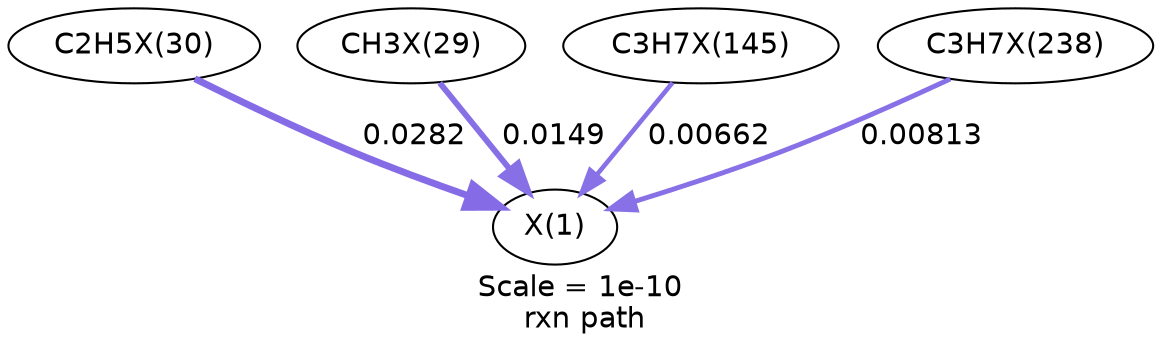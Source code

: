 digraph reaction_paths {
center=1;
s103 -> s98[fontname="Helvetica", style="setlinewidth(3.31)", arrowsize=1.65, color="0.7, 0.528, 0.9"
, label=" 0.0282"];
s102 -> s98[fontname="Helvetica", style="setlinewidth(2.82)", arrowsize=1.41, color="0.7, 0.515, 0.9"
, label=" 0.0149"];
s123 -> s98[fontname="Helvetica", style="setlinewidth(2.21)", arrowsize=1.11, color="0.7, 0.507, 0.9"
, label=" 0.00662"];
s131 -> s98[fontname="Helvetica", style="setlinewidth(2.37)", arrowsize=1.18, color="0.7, 0.508, 0.9"
, label=" 0.00813"];
s98 [ fontname="Helvetica", label="X(1)"];
s102 [ fontname="Helvetica", label="CH3X(29)"];
s103 [ fontname="Helvetica", label="C2H5X(30)"];
s123 [ fontname="Helvetica", label="C3H7X(145)"];
s131 [ fontname="Helvetica", label="C3H7X(238)"];
 label = "Scale = 1e-10\l rxn path";
 fontname = "Helvetica";
}
